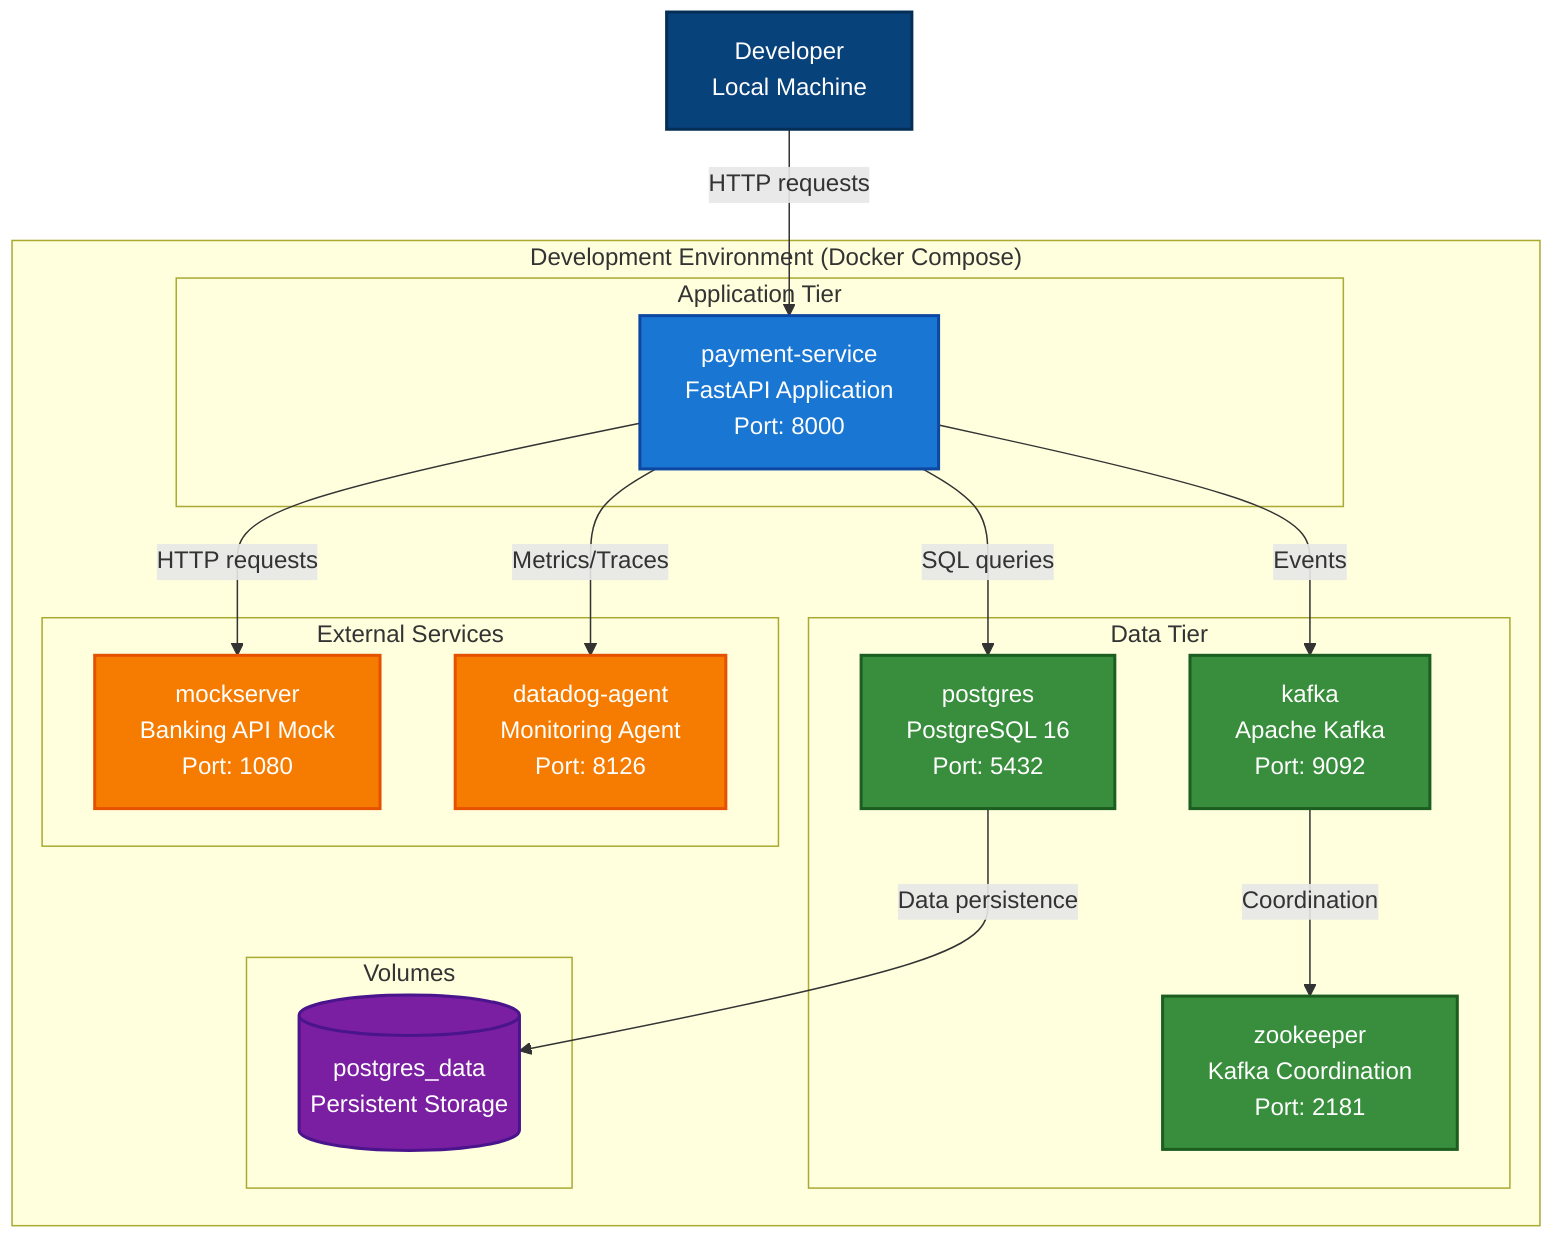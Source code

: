 graph TB
    subgraph "Development Environment (Docker Compose)"
        subgraph "Application Tier"
            AppContainer[payment-service<br/>FastAPI Application<br/>Port: 8000]
        end
        
        subgraph "Data Tier"
            PostgresContainer[postgres<br/>PostgreSQL 16<br/>Port: 5432]
            KafkaContainer[kafka<br/>Apache Kafka<br/>Port: 9092]
            ZookeeperContainer[zookeeper<br/>Kafka Coordination<br/>Port: 2181]
        end
        
        subgraph "External Services"
            MockServerContainer[mockserver<br/>Banking API Mock<br/>Port: 1080]
            DatadogContainer[datadog-agent<br/>Monitoring Agent<br/>Port: 8126]
        end
        
        subgraph "Volumes"
            PostgresData[(postgres_data<br/>Persistent Storage)]
        end
    end
    
    Developer[Developer<br/>Local Machine]
    
    Developer -->|HTTP requests| AppContainer
    AppContainer -->|SQL queries| PostgresContainer
    AppContainer -->|Events| KafkaContainer
    AppContainer -->|HTTP requests| MockServerContainer
    AppContainer -->|Metrics/Traces| DatadogContainer
    
    PostgresContainer -->|Data persistence| PostgresData
    KafkaContainer -->|Coordination| ZookeeperContainer
    
    classDef app fill:#1976d2,stroke:#0d47a1,stroke-width:2px,color:#fff
    classDef data fill:#388e3c,stroke:#1b5e20,stroke-width:2px,color:#fff
    classDef external fill:#f57c00,stroke:#e65100,stroke-width:2px,color:#fff
    classDef storage fill:#7b1fa2,stroke:#4a148c,stroke-width:2px,color:#fff
    classDef person fill:#08427b,stroke:#052e56,stroke-width:2px,color:#fff
    
    class AppContainer app
    class PostgresContainer,KafkaContainer,ZookeeperContainer data
    class MockServerContainer,DatadogContainer external
    class PostgresData storage
    class Developer person